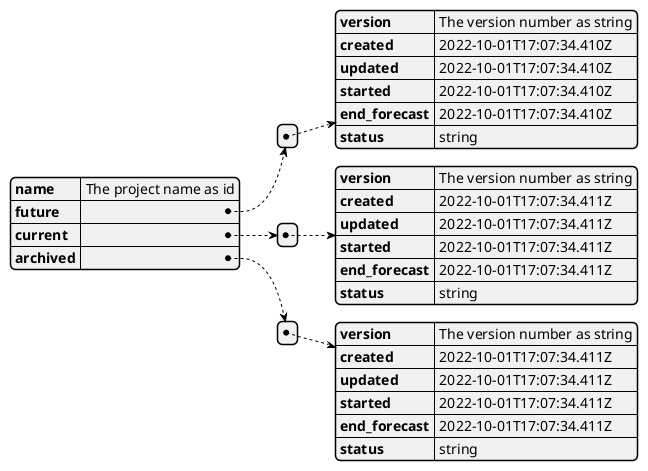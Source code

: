 @startjson
{
  "name": "The project name as id",
  "future": [
    {
      "version": "The version number as string",
      "created": "2022-10-01T17:07:34.410Z",
      "updated": "2022-10-01T17:07:34.410Z",
      "started": "2022-10-01T17:07:34.410Z",
      "end_forecast": "2022-10-01T17:07:34.410Z",
      "status": "string"
    }
  ],
  "current": [
    {
      "version": "The version number as string",
      "created": "2022-10-01T17:07:34.411Z",
      "updated": "2022-10-01T17:07:34.411Z",
      "started": "2022-10-01T17:07:34.411Z",
      "end_forecast": "2022-10-01T17:07:34.411Z",
      "status": "string"
    }
  ],
  "archived": [
    {
      "version": "The version number as string",
      "created": "2022-10-01T17:07:34.411Z",
      "updated": "2022-10-01T17:07:34.411Z",
      "started": "2022-10-01T17:07:34.411Z",
      "end_forecast": "2022-10-01T17:07:34.411Z",
      "status": "string"
    }
  ]
}
@endjson